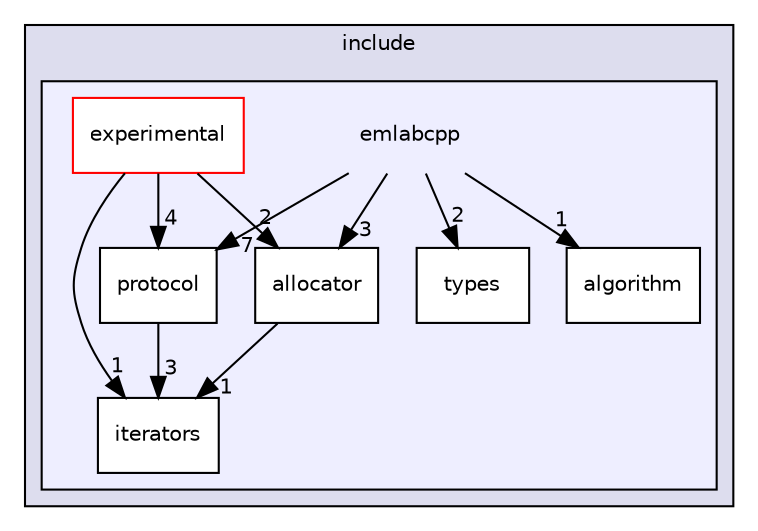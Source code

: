 digraph "include/emlabcpp" {
  compound=true
  node [ fontsize="10", fontname="Helvetica"];
  edge [ labelfontsize="10", labelfontname="Helvetica"];
  subgraph clusterdir_d44c64559bbebec7f509842c48db8b23 {
    graph [ bgcolor="#ddddee", pencolor="black", label="include" fontname="Helvetica", fontsize="10", URL="dir_d44c64559bbebec7f509842c48db8b23.html"]
  subgraph clusterdir_e401c60e573c7244dba2167ba35f72d7 {
    graph [ bgcolor="#eeeeff", pencolor="black", label="" URL="dir_e401c60e573c7244dba2167ba35f72d7.html"];
    dir_e401c60e573c7244dba2167ba35f72d7 [shape=plaintext label="emlabcpp"];
    dir_cd2498770f46874251cd2a7d2270663c [shape=box label="algorithm" color="black" fillcolor="white" style="filled" URL="dir_cd2498770f46874251cd2a7d2270663c.html"];
    dir_52a6b55dd004b46393f33e3ff3a56c73 [shape=box label="allocator" color="black" fillcolor="white" style="filled" URL="dir_52a6b55dd004b46393f33e3ff3a56c73.html"];
    dir_833cf07299c67ab119396183470d94f1 [shape=box label="experimental" color="red" fillcolor="white" style="filled" URL="dir_833cf07299c67ab119396183470d94f1.html"];
    dir_d23cc4b283f7681fa42a07595366cfa6 [shape=box label="iterators" color="black" fillcolor="white" style="filled" URL="dir_d23cc4b283f7681fa42a07595366cfa6.html"];
    dir_d020062af5803c7b3279d0fbd1610b13 [shape=box label="protocol" color="black" fillcolor="white" style="filled" URL="dir_d020062af5803c7b3279d0fbd1610b13.html"];
    dir_39f3dc408824a4272fd866f558579a7d [shape=box label="types" color="black" fillcolor="white" style="filled" URL="dir_39f3dc408824a4272fd866f558579a7d.html"];
  }
  }
  dir_52a6b55dd004b46393f33e3ff3a56c73->dir_d23cc4b283f7681fa42a07595366cfa6 [headlabel="1", labeldistance=1.5 headhref="dir_000003_000008.html"];
  dir_e401c60e573c7244dba2167ba35f72d7->dir_52a6b55dd004b46393f33e3ff3a56c73 [headlabel="3", labeldistance=1.5 headhref="dir_000001_000003.html"];
  dir_e401c60e573c7244dba2167ba35f72d7->dir_d020062af5803c7b3279d0fbd1610b13 [headlabel="7", labeldistance=1.5 headhref="dir_000001_000006.html"];
  dir_e401c60e573c7244dba2167ba35f72d7->dir_39f3dc408824a4272fd866f558579a7d [headlabel="2", labeldistance=1.5 headhref="dir_000001_000007.html"];
  dir_e401c60e573c7244dba2167ba35f72d7->dir_cd2498770f46874251cd2a7d2270663c [headlabel="1", labeldistance=1.5 headhref="dir_000001_000002.html"];
  dir_833cf07299c67ab119396183470d94f1->dir_52a6b55dd004b46393f33e3ff3a56c73 [headlabel="2", labeldistance=1.5 headhref="dir_000004_000003.html"];
  dir_833cf07299c67ab119396183470d94f1->dir_d23cc4b283f7681fa42a07595366cfa6 [headlabel="1", labeldistance=1.5 headhref="dir_000004_000008.html"];
  dir_833cf07299c67ab119396183470d94f1->dir_d020062af5803c7b3279d0fbd1610b13 [headlabel="4", labeldistance=1.5 headhref="dir_000004_000006.html"];
  dir_d020062af5803c7b3279d0fbd1610b13->dir_d23cc4b283f7681fa42a07595366cfa6 [headlabel="3", labeldistance=1.5 headhref="dir_000006_000008.html"];
}
